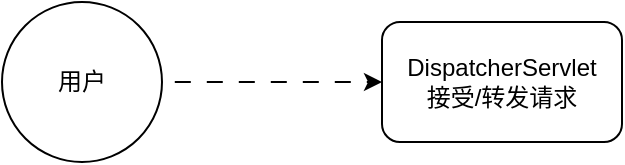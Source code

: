 <mxfile version="24.8.6">
  <diagram name="第 1 页" id="jp6qy9Xf3W7QZiVUYbMK">
    <mxGraphModel dx="1434" dy="780" grid="1" gridSize="10" guides="1" tooltips="1" connect="1" arrows="1" fold="1" page="1" pageScale="1" pageWidth="827" pageHeight="1169" math="0" shadow="0">
      <root>
        <mxCell id="0" />
        <mxCell id="1" parent="0" />
        <mxCell id="vr16vAE2skvsVVYwEJ_6-1" value="用户" style="ellipse;whiteSpace=wrap;html=1;aspect=fixed;" vertex="1" parent="1">
          <mxGeometry x="80" y="270" width="80" height="80" as="geometry" />
        </mxCell>
        <mxCell id="vr16vAE2skvsVVYwEJ_6-2" value="DispatcherServlet&lt;div&gt;接受/转发请求&lt;/div&gt;" style="rounded=1;whiteSpace=wrap;html=1;" vertex="1" parent="1">
          <mxGeometry x="270" y="280" width="120" height="60" as="geometry" />
        </mxCell>
        <mxCell id="vr16vAE2skvsVVYwEJ_6-3" value="" style="endArrow=classic;html=1;rounded=0;exitX=1;exitY=0.5;exitDx=0;exitDy=0;entryX=0;entryY=0.5;entryDx=0;entryDy=0;flowAnimation=1;" edge="1" parent="1" source="vr16vAE2skvsVVYwEJ_6-1" target="vr16vAE2skvsVVYwEJ_6-2">
          <mxGeometry width="50" height="50" relative="1" as="geometry">
            <mxPoint x="390" y="430" as="sourcePoint" />
            <mxPoint x="440" y="380" as="targetPoint" />
          </mxGeometry>
        </mxCell>
      </root>
    </mxGraphModel>
  </diagram>
</mxfile>
